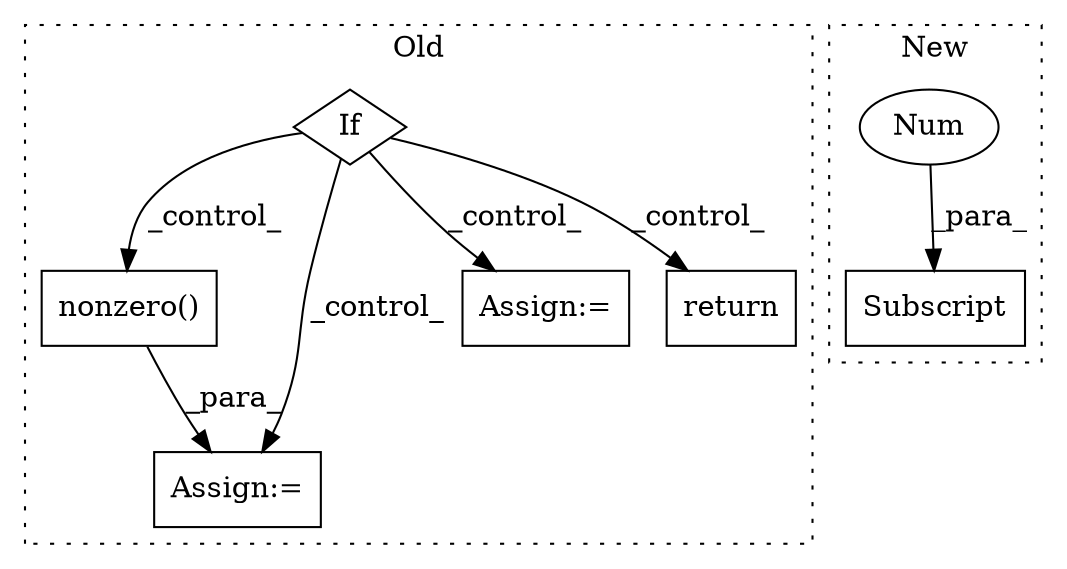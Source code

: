 digraph G {
subgraph cluster0 {
1 [label="nonzero()" a="75" s="4420,4434" l="11,1" shape="box"];
4 [label="Assign:=" a="68" s="4454" l="3" shape="box"];
5 [label="If" a="96" s="4331" l="3" shape="diamond"];
6 [label="Assign:=" a="68" s="4492" l="3" shape="box"];
7 [label="return" a="93" s="4367" l="7" shape="box"];
label = "Old";
style="dotted";
}
subgraph cluster1 {
2 [label="Subscript" a="63" s="5567,0" l="8,0" shape="box"];
3 [label="Num" a="76" s="5573" l="1" shape="ellipse"];
label = "New";
style="dotted";
}
1 -> 4 [label="_para_"];
3 -> 2 [label="_para_"];
5 -> 4 [label="_control_"];
5 -> 6 [label="_control_"];
5 -> 1 [label="_control_"];
5 -> 7 [label="_control_"];
}